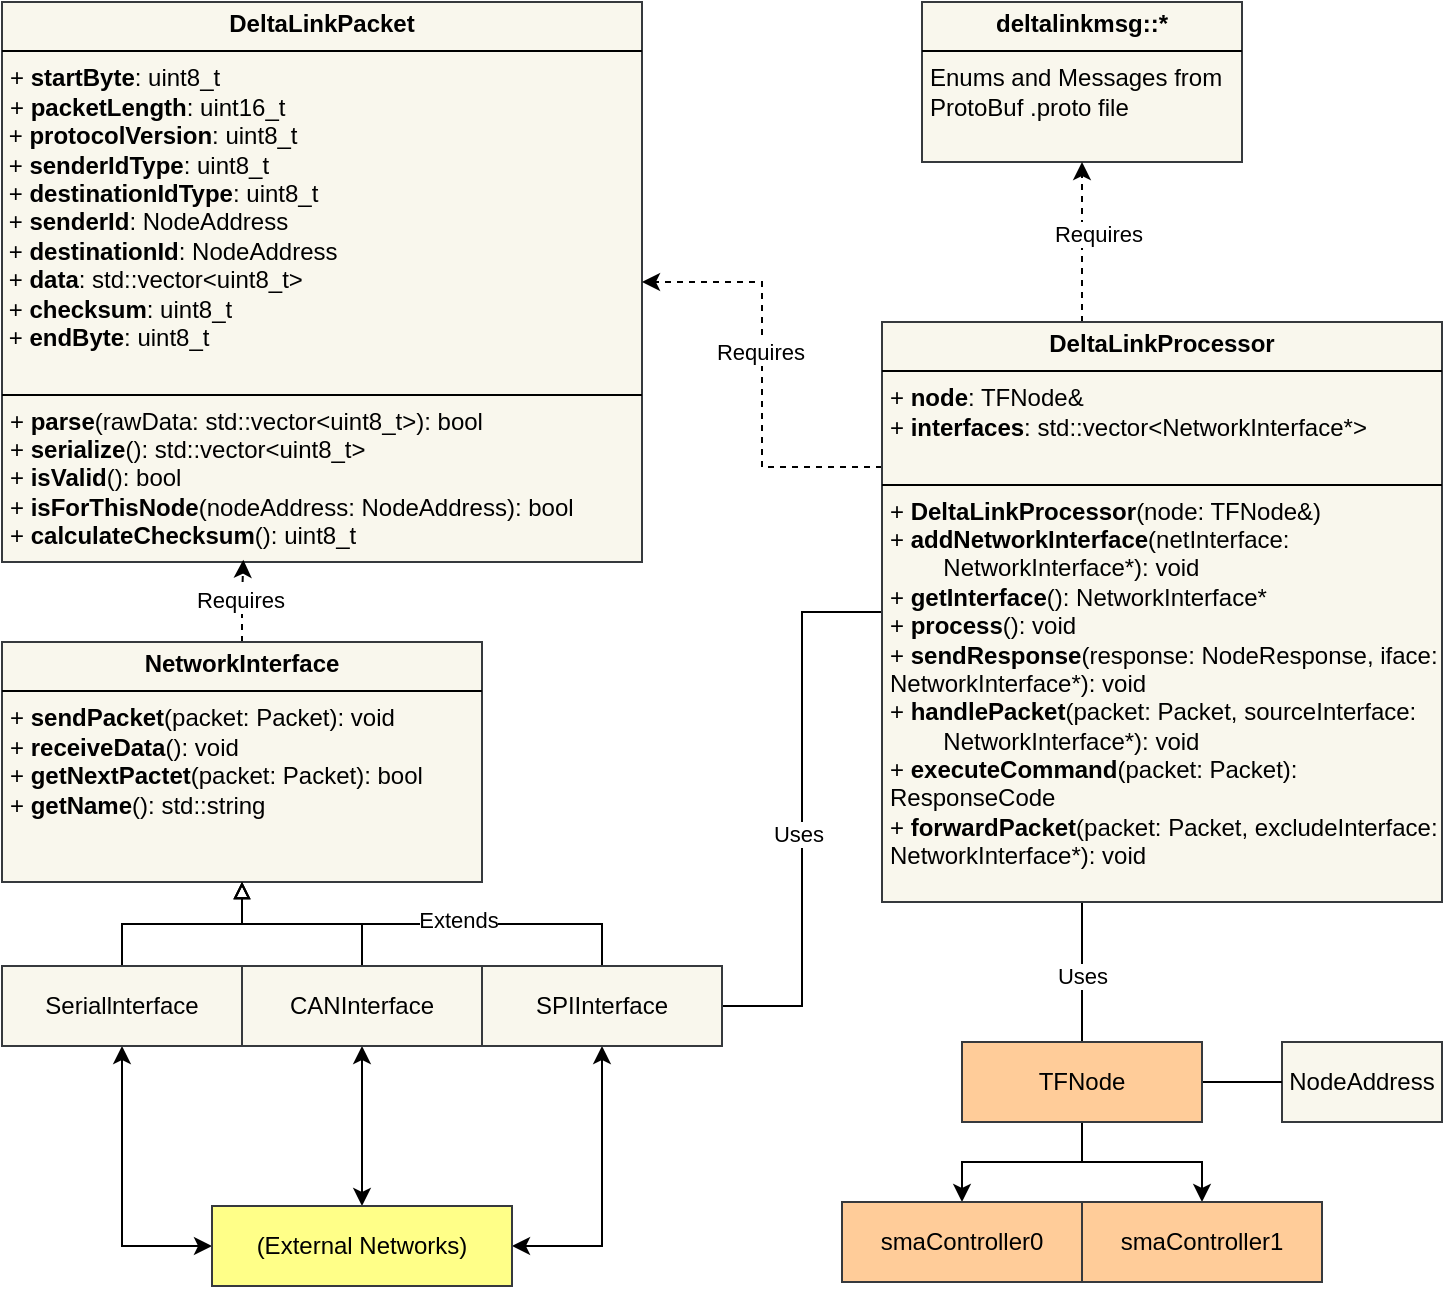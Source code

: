 <mxfile>
    <diagram name="Page-1" id="u7pRnpmhyU3NppoMF4UW">
        <mxGraphModel dx="1649" dy="2475" grid="1" gridSize="10" guides="1" tooltips="1" connect="1" arrows="1" fold="1" page="1" pageScale="1" pageWidth="850" pageHeight="1100" math="0" shadow="0">
            <root>
                <mxCell id="0"/>
                <mxCell id="1" parent="0"/>
                <mxCell id="gvgnlSyphqj7Tv_Z8rE1-6" value="&lt;p style=&quot;margin:0px;margin-top:4px;text-align:center;&quot;&gt;&lt;b&gt;DeltaLinkPacket&lt;/b&gt;&lt;/p&gt;&lt;hr size=&quot;1&quot; style=&quot;border-style:solid;&quot;&gt;&lt;p style=&quot;margin:0px;margin-left:4px;&quot;&gt;+&amp;nbsp;&lt;span style=&quot;background-color: initial;&quot;&gt;&lt;b&gt;startByte&lt;/b&gt;: uint8_t&lt;/span&gt;&lt;/p&gt;&lt;p style=&quot;margin:0px;margin-left:4px;&quot;&gt;&lt;span style=&quot;background-color: initial;&quot;&gt;+&amp;nbsp;&lt;/span&gt;&lt;span style=&quot;background-color: initial;&quot;&gt;&lt;b&gt;packetLength&lt;/b&gt;: uint16_t&lt;/span&gt;&lt;/p&gt;&lt;div&gt;&lt;span style=&quot;background-color: initial;&quot;&gt;&amp;nbsp;+&amp;nbsp;&lt;/span&gt;&lt;span style=&quot;background-color: initial;&quot;&gt;&lt;b&gt;protocolVersion&lt;/b&gt;: uint8_t&lt;/span&gt;&lt;/div&gt;&lt;div&gt;&lt;span style=&quot;background-color: initial;&quot;&gt;&amp;nbsp;+&amp;nbsp;&lt;/span&gt;&lt;span style=&quot;background-color: initial;&quot;&gt;&lt;b&gt;senderIdType&lt;/b&gt;: uint8_t&lt;/span&gt;&lt;/div&gt;&lt;div&gt;&lt;span style=&quot;background-color: initial;&quot;&gt;&amp;nbsp;+&amp;nbsp;&lt;/span&gt;&lt;span style=&quot;background-color: initial;&quot;&gt;&lt;b&gt;destinationIdType&lt;/b&gt;: uint8_t&lt;/span&gt;&lt;/div&gt;&lt;div&gt;&lt;span style=&quot;background-color: initial;&quot;&gt;&amp;nbsp;+&amp;nbsp;&lt;/span&gt;&lt;span style=&quot;background-color: initial;&quot;&gt;&lt;b&gt;senderId&lt;/b&gt;: NodeAddress&lt;/span&gt;&lt;/div&gt;&lt;div&gt;&lt;span style=&quot;background-color: initial;&quot;&gt;&amp;nbsp;+&amp;nbsp;&lt;/span&gt;&lt;span style=&quot;background-color: initial;&quot;&gt;&lt;b&gt;destinationId&lt;/b&gt;: NodeAddress&lt;/span&gt;&lt;/div&gt;&lt;div&gt;&lt;span style=&quot;background-color: initial;&quot;&gt;&amp;nbsp;+&amp;nbsp;&lt;/span&gt;&lt;span style=&quot;background-color: initial;&quot;&gt;&lt;b&gt;data&lt;/b&gt;: std::vector&amp;lt;uint8_t&amp;gt;&lt;/span&gt;&lt;/div&gt;&lt;div&gt;&lt;span style=&quot;background-color: initial;&quot;&gt;&amp;nbsp;+&amp;nbsp;&lt;/span&gt;&lt;span style=&quot;background-color: initial;&quot;&gt;&lt;b&gt;checksum&lt;/b&gt;: uint8_t&lt;/span&gt;&lt;/div&gt;&lt;div&gt;&lt;span style=&quot;background-color: initial;&quot;&gt;&amp;nbsp;+&amp;nbsp;&lt;/span&gt;&lt;span style=&quot;background-color: initial;&quot;&gt;&lt;b&gt;endByte&lt;/b&gt;: uint8_t&lt;/span&gt;&lt;/div&gt;&lt;div&gt;&lt;span style=&quot;background-color: initial;&quot;&gt;&lt;br&gt;&lt;/span&gt;&lt;/div&gt;&lt;hr size=&quot;1&quot; style=&quot;border-style:solid;&quot;&gt;&lt;p style=&quot;margin:0px;margin-left:4px;&quot;&gt;+&amp;nbsp;&lt;span style=&quot;background-color: initial;&quot;&gt;&lt;b&gt;parse&lt;/b&gt;(rawData: std::vector&amp;lt;uint8_t&amp;gt;): bool&lt;/span&gt;&lt;/p&gt;&lt;p style=&quot;margin:0px;margin-left:4px;&quot;&gt;+ &lt;b&gt;serialize&lt;/b&gt;(): std::vector&amp;lt;uint8_t&amp;gt;&lt;/p&gt;&lt;p style=&quot;margin:0px;margin-left:4px;&quot;&gt;+ &lt;b&gt;isValid&lt;/b&gt;(): bool&lt;/p&gt;&lt;p style=&quot;margin:0px;margin-left:4px;&quot;&gt;+ &lt;b&gt;isForThisNode&lt;/b&gt;(nodeAddress: NodeAddress): bool&lt;/p&gt;&lt;p style=&quot;margin:0px;margin-left:4px;&quot;&gt;+ &lt;b&gt;calculateChecksum&lt;/b&gt;(): uint8_t&lt;/p&gt;" style="verticalAlign=top;align=left;overflow=fill;html=1;whiteSpace=wrap;fillColor=#f9f7ed;strokeColor=#36393d;" parent="1" vertex="1">
                    <mxGeometry x="40" y="-80" width="320" height="280" as="geometry"/>
                </mxCell>
                <mxCell id="gvgnlSyphqj7Tv_Z8rE1-7" value="NodeAddress" style="html=1;whiteSpace=wrap;fillColor=#f9f7ed;strokeColor=#36393d;" parent="1" vertex="1">
                    <mxGeometry x="680" y="440" width="80" height="40" as="geometry"/>
                </mxCell>
                <mxCell id="gvgnlSyphqj7Tv_Z8rE1-8" value="&lt;p style=&quot;margin:0px;margin-top:4px;text-align:center;&quot;&gt;&lt;b&gt;deltalinkmsg::*&lt;/b&gt;&lt;/p&gt;&lt;hr size=&quot;1&quot; style=&quot;border-style:solid;&quot;&gt;&lt;p style=&quot;margin:0px;margin-left:4px;&quot;&gt;Enums and Messages from ProtoBuf .proto file&lt;/p&gt;" style="verticalAlign=top;align=left;overflow=fill;html=1;whiteSpace=wrap;fillColor=#f9f7ed;strokeColor=#36393d;" parent="1" vertex="1">
                    <mxGeometry x="500" y="-80" width="160" height="80" as="geometry"/>
                </mxCell>
                <mxCell id="gvgnlSyphqj7Tv_Z8rE1-33" style="edgeStyle=orthogonalEdgeStyle;rounded=0;orthogonalLoop=1;jettySize=auto;html=1;exitX=0.5;exitY=0;exitDx=0;exitDy=0;entryX=0.377;entryY=0.996;entryDx=0;entryDy=0;dashed=1;entryPerimeter=0;" parent="1" source="gvgnlSyphqj7Tv_Z8rE1-9" target="gvgnlSyphqj7Tv_Z8rE1-6" edge="1">
                    <mxGeometry relative="1" as="geometry"/>
                </mxCell>
                <mxCell id="gvgnlSyphqj7Tv_Z8rE1-34" value="Requires" style="edgeLabel;html=1;align=center;verticalAlign=middle;resizable=0;points=[];" parent="gvgnlSyphqj7Tv_Z8rE1-33" vertex="1" connectable="0">
                    <mxGeometry x="-0.042" y="1" relative="1" as="geometry">
                        <mxPoint x="-1" as="offset"/>
                    </mxGeometry>
                </mxCell>
                <mxCell id="gvgnlSyphqj7Tv_Z8rE1-9" value="&lt;p style=&quot;margin:0px;margin-top:4px;text-align:center;&quot;&gt;&lt;b&gt;NetworkInterface&lt;/b&gt;&lt;/p&gt;&lt;hr size=&quot;1&quot; style=&quot;border-style:solid;&quot;&gt;&lt;p style=&quot;margin:0px;margin-left:4px;&quot;&gt;&lt;/p&gt;&lt;p style=&quot;margin:0px;margin-left:4px;&quot;&gt;+ &lt;b&gt;sendPacket&lt;/b&gt;(packet: Packet): void&lt;/p&gt;&lt;p style=&quot;margin:0px;margin-left:4px;&quot;&gt;+ &lt;b&gt;receiveData&lt;/b&gt;(): void&lt;br&gt;&lt;/p&gt;&lt;p style=&quot;margin:0px;margin-left:4px;&quot;&gt;+ &lt;b&gt;getNextPactet&lt;/b&gt;(packet: Packet): bool&lt;/p&gt;&lt;p style=&quot;margin:0px;margin-left:4px;&quot;&gt;+ &lt;b&gt;getName&lt;/b&gt;(): std::string&lt;/p&gt;" style="verticalAlign=top;align=left;overflow=fill;html=1;whiteSpace=wrap;fillColor=#f9f7ed;strokeColor=#36393d;" parent="1" vertex="1">
                    <mxGeometry x="40" y="240" width="240" height="120" as="geometry"/>
                </mxCell>
                <mxCell id="gvgnlSyphqj7Tv_Z8rE1-26" style="edgeStyle=orthogonalEdgeStyle;rounded=0;orthogonalLoop=1;jettySize=auto;html=1;entryX=0.5;entryY=1;entryDx=0;entryDy=0;endArrow=block;endFill=0;" parent="1" source="gvgnlSyphqj7Tv_Z8rE1-10" target="gvgnlSyphqj7Tv_Z8rE1-9" edge="1">
                    <mxGeometry relative="1" as="geometry"/>
                </mxCell>
                <mxCell id="gvgnlSyphqj7Tv_Z8rE1-50" style="edgeStyle=orthogonalEdgeStyle;rounded=0;orthogonalLoop=1;jettySize=auto;html=1;entryX=0;entryY=0.5;entryDx=0;entryDy=0;startArrow=classic;startFill=1;" parent="1" source="gvgnlSyphqj7Tv_Z8rE1-10" target="gvgnlSyphqj7Tv_Z8rE1-48" edge="1">
                    <mxGeometry relative="1" as="geometry"/>
                </mxCell>
                <mxCell id="gvgnlSyphqj7Tv_Z8rE1-10" value="Seriallnterface" style="html=1;whiteSpace=wrap;fillColor=#f9f7ed;strokeColor=#36393d;" parent="1" vertex="1">
                    <mxGeometry x="40" y="402" width="120" height="40" as="geometry"/>
                </mxCell>
                <mxCell id="gvgnlSyphqj7Tv_Z8rE1-27" style="edgeStyle=orthogonalEdgeStyle;rounded=0;orthogonalLoop=1;jettySize=auto;html=1;entryX=0.5;entryY=1;entryDx=0;entryDy=0;endArrow=block;endFill=0;" parent="1" source="gvgnlSyphqj7Tv_Z8rE1-11" target="gvgnlSyphqj7Tv_Z8rE1-9" edge="1">
                    <mxGeometry relative="1" as="geometry"/>
                </mxCell>
                <mxCell id="gvgnlSyphqj7Tv_Z8rE1-49" style="edgeStyle=orthogonalEdgeStyle;rounded=0;orthogonalLoop=1;jettySize=auto;html=1;entryX=0.5;entryY=0;entryDx=0;entryDy=0;startArrow=classic;startFill=1;" parent="1" source="gvgnlSyphqj7Tv_Z8rE1-11" target="gvgnlSyphqj7Tv_Z8rE1-48" edge="1">
                    <mxGeometry relative="1" as="geometry"/>
                </mxCell>
                <mxCell id="gvgnlSyphqj7Tv_Z8rE1-11" value="CANInterface" style="html=1;whiteSpace=wrap;fillColor=#f9f7ed;strokeColor=#36393d;" parent="1" vertex="1">
                    <mxGeometry x="160" y="402" width="120" height="40" as="geometry"/>
                </mxCell>
                <mxCell id="gvgnlSyphqj7Tv_Z8rE1-28" style="edgeStyle=orthogonalEdgeStyle;rounded=0;orthogonalLoop=1;jettySize=auto;html=1;entryX=0.5;entryY=1;entryDx=0;entryDy=0;endArrow=block;endFill=0;" parent="1" source="gvgnlSyphqj7Tv_Z8rE1-12" target="gvgnlSyphqj7Tv_Z8rE1-9" edge="1">
                    <mxGeometry relative="1" as="geometry"/>
                </mxCell>
                <mxCell id="gvgnlSyphqj7Tv_Z8rE1-29" value="Extends" style="edgeLabel;html=1;align=center;verticalAlign=middle;resizable=0;points=[];" parent="gvgnlSyphqj7Tv_Z8rE1-28" vertex="1" connectable="0">
                    <mxGeometry x="-0.163" y="-2" relative="1" as="geometry">
                        <mxPoint as="offset"/>
                    </mxGeometry>
                </mxCell>
                <mxCell id="gvgnlSyphqj7Tv_Z8rE1-35" style="edgeStyle=orthogonalEdgeStyle;rounded=0;orthogonalLoop=1;jettySize=auto;html=1;entryX=0;entryY=0.5;entryDx=0;entryDy=0;endArrow=none;endFill=0;" parent="1" source="gvgnlSyphqj7Tv_Z8rE1-12" target="gvgnlSyphqj7Tv_Z8rE1-17" edge="1">
                    <mxGeometry relative="1" as="geometry"/>
                </mxCell>
                <mxCell id="gvgnlSyphqj7Tv_Z8rE1-37" value="Uses" style="edgeLabel;html=1;align=center;verticalAlign=middle;resizable=0;points=[];" parent="gvgnlSyphqj7Tv_Z8rE1-35" vertex="1" connectable="0">
                    <mxGeometry x="-0.091" y="2" relative="1" as="geometry">
                        <mxPoint as="offset"/>
                    </mxGeometry>
                </mxCell>
                <mxCell id="gvgnlSyphqj7Tv_Z8rE1-51" style="edgeStyle=orthogonalEdgeStyle;rounded=0;orthogonalLoop=1;jettySize=auto;html=1;entryX=1;entryY=0.5;entryDx=0;entryDy=0;startArrow=classic;startFill=1;" parent="1" source="gvgnlSyphqj7Tv_Z8rE1-12" target="gvgnlSyphqj7Tv_Z8rE1-48" edge="1">
                    <mxGeometry relative="1" as="geometry"/>
                </mxCell>
                <mxCell id="gvgnlSyphqj7Tv_Z8rE1-12" value="SPIInterface" style="html=1;whiteSpace=wrap;fillColor=#f9f7ed;strokeColor=#36393d;" parent="1" vertex="1">
                    <mxGeometry x="280" y="402" width="120" height="40" as="geometry"/>
                </mxCell>
                <mxCell id="gvgnlSyphqj7Tv_Z8rE1-31" style="edgeStyle=orthogonalEdgeStyle;rounded=0;orthogonalLoop=1;jettySize=auto;html=1;entryX=0.5;entryY=1;entryDx=0;entryDy=0;dashed=1;" parent="1" source="gvgnlSyphqj7Tv_Z8rE1-17" target="gvgnlSyphqj7Tv_Z8rE1-8" edge="1">
                    <mxGeometry relative="1" as="geometry">
                        <Array as="points">
                            <mxPoint x="580" y="60"/>
                            <mxPoint x="580" y="60"/>
                        </Array>
                    </mxGeometry>
                </mxCell>
                <mxCell id="gvgnlSyphqj7Tv_Z8rE1-32" value="Requires" style="edgeLabel;html=1;align=center;verticalAlign=middle;resizable=0;points=[];" parent="gvgnlSyphqj7Tv_Z8rE1-31" vertex="1" connectable="0">
                    <mxGeometry x="0.107" y="-8" relative="1" as="geometry">
                        <mxPoint as="offset"/>
                    </mxGeometry>
                </mxCell>
                <mxCell id="gvgnlSyphqj7Tv_Z8rE1-38" style="edgeStyle=orthogonalEdgeStyle;rounded=0;orthogonalLoop=1;jettySize=auto;html=1;entryX=0.5;entryY=0;entryDx=0;entryDy=0;endArrow=none;endFill=0;" parent="1" source="gvgnlSyphqj7Tv_Z8rE1-17" target="gvgnlSyphqj7Tv_Z8rE1-18" edge="1">
                    <mxGeometry relative="1" as="geometry">
                        <Array as="points">
                            <mxPoint x="580" y="330"/>
                            <mxPoint x="580" y="330"/>
                        </Array>
                    </mxGeometry>
                </mxCell>
                <mxCell id="gvgnlSyphqj7Tv_Z8rE1-39" value="Uses" style="edgeLabel;html=1;align=center;verticalAlign=middle;resizable=0;points=[];" parent="gvgnlSyphqj7Tv_Z8rE1-38" vertex="1" connectable="0">
                    <mxGeometry x="-0.548" y="-2" relative="1" as="geometry">
                        <mxPoint x="2" y="21" as="offset"/>
                    </mxGeometry>
                </mxCell>
                <mxCell id="2" style="edgeStyle=orthogonalEdgeStyle;html=1;entryX=1;entryY=0.5;entryDx=0;entryDy=0;endArrow=classic;endFill=1;rounded=0;exitX=0;exitY=0.25;exitDx=0;exitDy=0;startArrow=none;startFill=0;dashed=1;" edge="1" parent="1" source="gvgnlSyphqj7Tv_Z8rE1-17" target="gvgnlSyphqj7Tv_Z8rE1-6">
                    <mxGeometry relative="1" as="geometry">
                        <Array as="points">
                            <mxPoint x="420" y="153"/>
                            <mxPoint x="420" y="60"/>
                        </Array>
                    </mxGeometry>
                </mxCell>
                <mxCell id="4" value="Requires" style="edgeLabel;html=1;align=center;verticalAlign=middle;resizable=0;points=[];" vertex="1" connectable="0" parent="2">
                    <mxGeometry x="0.112" y="1" relative="1" as="geometry">
                        <mxPoint as="offset"/>
                    </mxGeometry>
                </mxCell>
                <mxCell id="gvgnlSyphqj7Tv_Z8rE1-17" value="&lt;p style=&quot;margin:0px;margin-top:4px;text-align:center;&quot;&gt;&lt;b&gt;DeltaLinkProcessor&lt;/b&gt;&lt;/p&gt;&lt;hr size=&quot;1&quot; style=&quot;border-style:solid;&quot;&gt;&lt;p style=&quot;margin:0px;margin-left:4px;&quot;&gt;&lt;span style=&quot;background-color: initial;&quot;&gt;+ &lt;b&gt;node&lt;/b&gt;: TFNode&amp;amp;&lt;/span&gt;&lt;br&gt;&lt;/p&gt;&lt;p style=&quot;margin:0px;margin-left:4px;&quot;&gt;+ &lt;b&gt;interfaces&lt;/b&gt;: std::vector&amp;lt;NetworkInterface*&amp;gt;&lt;/p&gt;&lt;p style=&quot;margin:0px;margin-left:4px;&quot;&gt;&lt;br&gt;&lt;/p&gt;&lt;hr size=&quot;1&quot; style=&quot;border-style:solid;&quot;&gt;&lt;p style=&quot;margin:0px;margin-left:4px;&quot;&gt;+ &lt;b&gt;DeltaLinkProcessor&lt;/b&gt;(node: TFNode&amp;amp;)&lt;/p&gt;&lt;p style=&quot;margin:0px;margin-left:4px;&quot;&gt;+ &lt;b&gt;addNetworkInterface&lt;/b&gt;(netInterface: &lt;span style=&quot;white-space: pre;&quot;&gt;&#9;&lt;/span&gt;NetworkInterface*): void&lt;/p&gt;&lt;p style=&quot;margin:0px;margin-left:4px;&quot;&gt;+ &lt;b&gt;getInterface&lt;/b&gt;(): NetworkInterface*&lt;/p&gt;&lt;p style=&quot;margin:0px;margin-left:4px;&quot;&gt;+ &lt;b&gt;process&lt;/b&gt;(): void&lt;/p&gt;&lt;p style=&quot;margin:0px;margin-left:4px;&quot;&gt;+ &lt;b&gt;sendResponse&lt;/b&gt;(response: NodeResponse, iface: NetworkInterface*): void&lt;/p&gt;&lt;p style=&quot;margin:0px;margin-left:4px;&quot;&gt;+ &lt;b&gt;handlePacket&lt;/b&gt;(packet: Packet, sourceInterface: &lt;span style=&quot;white-space: pre;&quot;&gt;&#9;&lt;/span&gt;NetworkInterface*): void&lt;/p&gt;&lt;p style=&quot;margin:0px;margin-left:4px;&quot;&gt;+ &lt;b&gt;executeCommand&lt;/b&gt;(packet: Packet): ResponseCode&lt;/p&gt;&lt;p style=&quot;margin:0px;margin-left:4px;&quot;&gt;+ &lt;b&gt;forwardPacket&lt;/b&gt;(packet: Packet, excludeInterface: NetworkInterface*): void&lt;/p&gt;" style="verticalAlign=top;align=left;overflow=fill;html=1;whiteSpace=wrap;fillColor=#f9f7ed;strokeColor=#36393d;" parent="1" vertex="1">
                    <mxGeometry x="480" y="80" width="280" height="290" as="geometry"/>
                </mxCell>
                <mxCell id="gvgnlSyphqj7Tv_Z8rE1-44" style="edgeStyle=orthogonalEdgeStyle;rounded=0;orthogonalLoop=1;jettySize=auto;html=1;exitX=0.5;exitY=1;exitDx=0;exitDy=0;entryX=0.5;entryY=0;entryDx=0;entryDy=0;" parent="1" source="gvgnlSyphqj7Tv_Z8rE1-18" target="gvgnlSyphqj7Tv_Z8rE1-19" edge="1">
                    <mxGeometry relative="1" as="geometry"/>
                </mxCell>
                <mxCell id="gvgnlSyphqj7Tv_Z8rE1-45" style="edgeStyle=orthogonalEdgeStyle;rounded=0;orthogonalLoop=1;jettySize=auto;html=1;exitX=0.5;exitY=1;exitDx=0;exitDy=0;entryX=0.5;entryY=0;entryDx=0;entryDy=0;" parent="1" source="gvgnlSyphqj7Tv_Z8rE1-18" target="gvgnlSyphqj7Tv_Z8rE1-20" edge="1">
                    <mxGeometry relative="1" as="geometry"/>
                </mxCell>
                <mxCell id="gvgnlSyphqj7Tv_Z8rE1-47" style="edgeStyle=orthogonalEdgeStyle;rounded=0;orthogonalLoop=1;jettySize=auto;html=1;entryX=0;entryY=0.5;entryDx=0;entryDy=0;endArrow=none;endFill=0;" parent="1" source="gvgnlSyphqj7Tv_Z8rE1-18" target="gvgnlSyphqj7Tv_Z8rE1-7" edge="1">
                    <mxGeometry relative="1" as="geometry"/>
                </mxCell>
                <mxCell id="gvgnlSyphqj7Tv_Z8rE1-18" value="TFNode" style="html=1;whiteSpace=wrap;fillColor=#ffcc99;strokeColor=#36393d;" parent="1" vertex="1">
                    <mxGeometry x="520" y="440" width="120" height="40" as="geometry"/>
                </mxCell>
                <mxCell id="gvgnlSyphqj7Tv_Z8rE1-19" value="smaController0" style="html=1;whiteSpace=wrap;fillColor=#ffcc99;strokeColor=#36393d;" parent="1" vertex="1">
                    <mxGeometry x="460" y="520" width="120" height="40" as="geometry"/>
                </mxCell>
                <mxCell id="gvgnlSyphqj7Tv_Z8rE1-20" value="smaController1" style="html=1;whiteSpace=wrap;fillColor=#ffcc99;strokeColor=#36393d;" parent="1" vertex="1">
                    <mxGeometry x="580" y="520" width="120" height="40" as="geometry"/>
                </mxCell>
                <mxCell id="gvgnlSyphqj7Tv_Z8rE1-48" value="(External Networks)" style="html=1;whiteSpace=wrap;fillColor=#ffff88;strokeColor=#36393d;" parent="1" vertex="1">
                    <mxGeometry x="145" y="522" width="150" height="40" as="geometry"/>
                </mxCell>
            </root>
        </mxGraphModel>
    </diagram>
</mxfile>